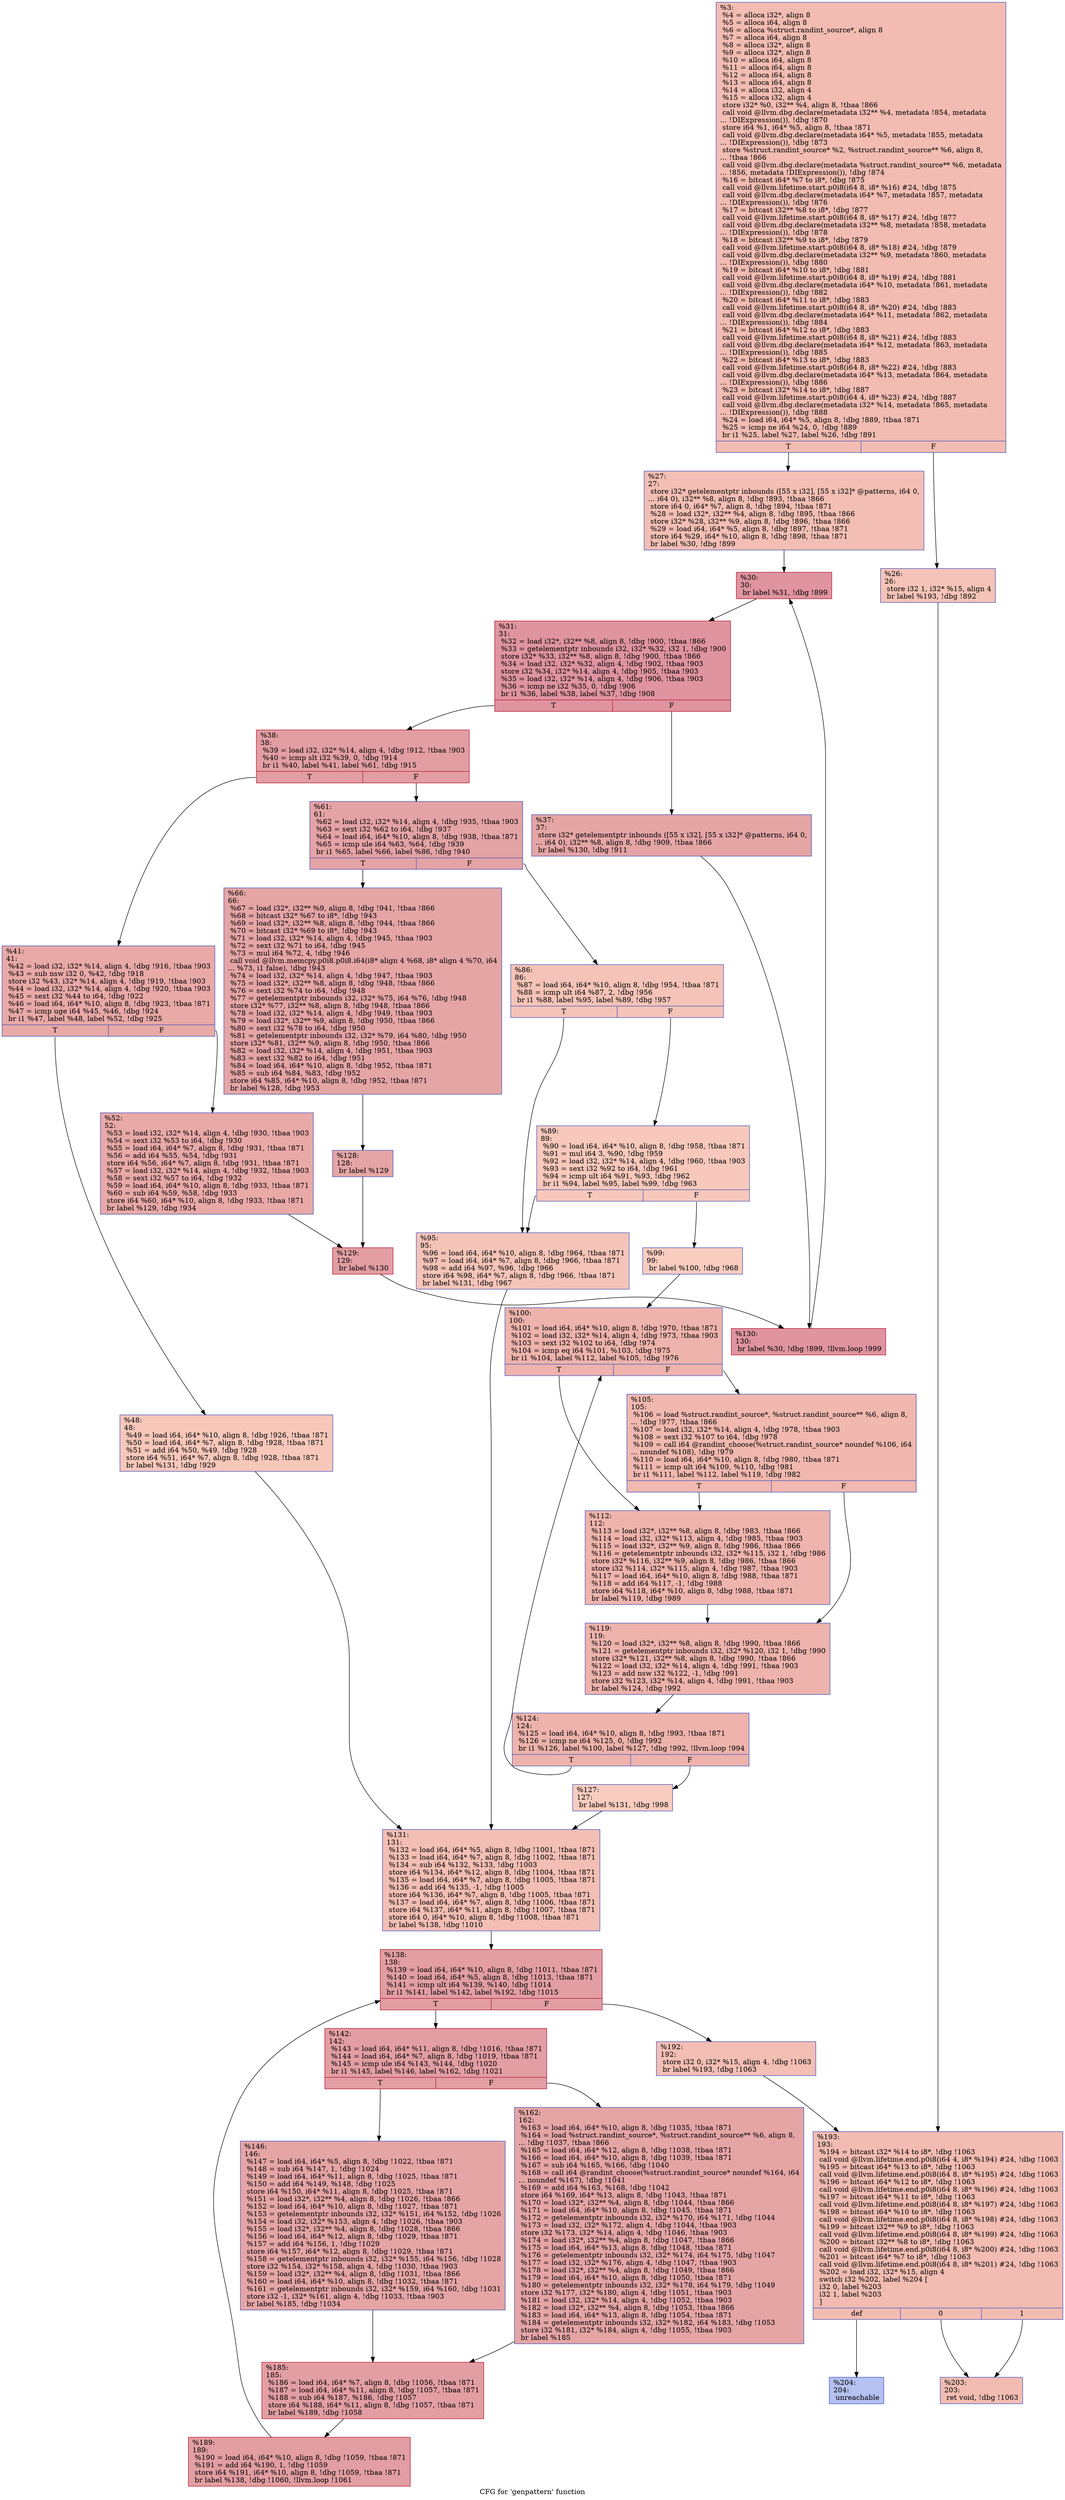 digraph "CFG for 'genpattern' function" {
	label="CFG for 'genpattern' function";

	Node0x2366260 [shape=record,color="#3d50c3ff", style=filled, fillcolor="#e1675170",label="{%3:\l  %4 = alloca i32*, align 8\l  %5 = alloca i64, align 8\l  %6 = alloca %struct.randint_source*, align 8\l  %7 = alloca i64, align 8\l  %8 = alloca i32*, align 8\l  %9 = alloca i32*, align 8\l  %10 = alloca i64, align 8\l  %11 = alloca i64, align 8\l  %12 = alloca i64, align 8\l  %13 = alloca i64, align 8\l  %14 = alloca i32, align 4\l  %15 = alloca i32, align 4\l  store i32* %0, i32** %4, align 8, !tbaa !866\l  call void @llvm.dbg.declare(metadata i32** %4, metadata !854, metadata\l... !DIExpression()), !dbg !870\l  store i64 %1, i64* %5, align 8, !tbaa !871\l  call void @llvm.dbg.declare(metadata i64* %5, metadata !855, metadata\l... !DIExpression()), !dbg !873\l  store %struct.randint_source* %2, %struct.randint_source** %6, align 8,\l... !tbaa !866\l  call void @llvm.dbg.declare(metadata %struct.randint_source** %6, metadata\l... !856, metadata !DIExpression()), !dbg !874\l  %16 = bitcast i64* %7 to i8*, !dbg !875\l  call void @llvm.lifetime.start.p0i8(i64 8, i8* %16) #24, !dbg !875\l  call void @llvm.dbg.declare(metadata i64* %7, metadata !857, metadata\l... !DIExpression()), !dbg !876\l  %17 = bitcast i32** %8 to i8*, !dbg !877\l  call void @llvm.lifetime.start.p0i8(i64 8, i8* %17) #24, !dbg !877\l  call void @llvm.dbg.declare(metadata i32** %8, metadata !858, metadata\l... !DIExpression()), !dbg !878\l  %18 = bitcast i32** %9 to i8*, !dbg !879\l  call void @llvm.lifetime.start.p0i8(i64 8, i8* %18) #24, !dbg !879\l  call void @llvm.dbg.declare(metadata i32** %9, metadata !860, metadata\l... !DIExpression()), !dbg !880\l  %19 = bitcast i64* %10 to i8*, !dbg !881\l  call void @llvm.lifetime.start.p0i8(i64 8, i8* %19) #24, !dbg !881\l  call void @llvm.dbg.declare(metadata i64* %10, metadata !861, metadata\l... !DIExpression()), !dbg !882\l  %20 = bitcast i64* %11 to i8*, !dbg !883\l  call void @llvm.lifetime.start.p0i8(i64 8, i8* %20) #24, !dbg !883\l  call void @llvm.dbg.declare(metadata i64* %11, metadata !862, metadata\l... !DIExpression()), !dbg !884\l  %21 = bitcast i64* %12 to i8*, !dbg !883\l  call void @llvm.lifetime.start.p0i8(i64 8, i8* %21) #24, !dbg !883\l  call void @llvm.dbg.declare(metadata i64* %12, metadata !863, metadata\l... !DIExpression()), !dbg !885\l  %22 = bitcast i64* %13 to i8*, !dbg !883\l  call void @llvm.lifetime.start.p0i8(i64 8, i8* %22) #24, !dbg !883\l  call void @llvm.dbg.declare(metadata i64* %13, metadata !864, metadata\l... !DIExpression()), !dbg !886\l  %23 = bitcast i32* %14 to i8*, !dbg !887\l  call void @llvm.lifetime.start.p0i8(i64 4, i8* %23) #24, !dbg !887\l  call void @llvm.dbg.declare(metadata i32* %14, metadata !865, metadata\l... !DIExpression()), !dbg !888\l  %24 = load i64, i64* %5, align 8, !dbg !889, !tbaa !871\l  %25 = icmp ne i64 %24, 0, !dbg !889\l  br i1 %25, label %27, label %26, !dbg !891\l|{<s0>T|<s1>F}}"];
	Node0x2366260:s0 -> Node0x2366300;
	Node0x2366260:s1 -> Node0x23662b0;
	Node0x23662b0 [shape=record,color="#3d50c3ff", style=filled, fillcolor="#e8765c70",label="{%26:\l26:                                               \l  store i32 1, i32* %15, align 4\l  br label %193, !dbg !892\l}"];
	Node0x23662b0 -> Node0x2366cb0;
	Node0x2366300 [shape=record,color="#3d50c3ff", style=filled, fillcolor="#e36c5570",label="{%27:\l27:                                               \l  store i32* getelementptr inbounds ([55 x i32], [55 x i32]* @patterns, i64 0,\l... i64 0), i32** %8, align 8, !dbg !893, !tbaa !866\l  store i64 0, i64* %7, align 8, !dbg !894, !tbaa !871\l  %28 = load i32*, i32** %4, align 8, !dbg !895, !tbaa !866\l  store i32* %28, i32** %9, align 8, !dbg !896, !tbaa !866\l  %29 = load i64, i64* %5, align 8, !dbg !897, !tbaa !871\l  store i64 %29, i64* %10, align 8, !dbg !898, !tbaa !871\l  br label %30, !dbg !899\l}"];
	Node0x2366300 -> Node0x2366350;
	Node0x2366350 [shape=record,color="#b70d28ff", style=filled, fillcolor="#b70d2870",label="{%30:\l30:                                               \l  br label %31, !dbg !899\l}"];
	Node0x2366350 -> Node0x23663a0;
	Node0x23663a0 [shape=record,color="#b70d28ff", style=filled, fillcolor="#b70d2870",label="{%31:\l31:                                               \l  %32 = load i32*, i32** %8, align 8, !dbg !900, !tbaa !866\l  %33 = getelementptr inbounds i32, i32* %32, i32 1, !dbg !900\l  store i32* %33, i32** %8, align 8, !dbg !900, !tbaa !866\l  %34 = load i32, i32* %32, align 4, !dbg !902, !tbaa !903\l  store i32 %34, i32* %14, align 4, !dbg !905, !tbaa !903\l  %35 = load i32, i32* %14, align 4, !dbg !906, !tbaa !903\l  %36 = icmp ne i32 %35, 0, !dbg !906\l  br i1 %36, label %38, label %37, !dbg !908\l|{<s0>T|<s1>F}}"];
	Node0x23663a0:s0 -> Node0x2366440;
	Node0x23663a0:s1 -> Node0x23663f0;
	Node0x23663f0 [shape=record,color="#3d50c3ff", style=filled, fillcolor="#c5333470",label="{%37:\l37:                                               \l  store i32* getelementptr inbounds ([55 x i32], [55 x i32]* @patterns, i64 0,\l... i64 0), i32** %8, align 8, !dbg !909, !tbaa !866\l  br label %130, !dbg !911\l}"];
	Node0x23663f0 -> Node0x23669e0;
	Node0x2366440 [shape=record,color="#b70d28ff", style=filled, fillcolor="#be242e70",label="{%38:\l38:                                               \l  %39 = load i32, i32* %14, align 4, !dbg !912, !tbaa !903\l  %40 = icmp slt i32 %39, 0, !dbg !914\l  br i1 %40, label %41, label %61, !dbg !915\l|{<s0>T|<s1>F}}"];
	Node0x2366440:s0 -> Node0x2366490;
	Node0x2366440:s1 -> Node0x2366580;
	Node0x2366490 [shape=record,color="#3d50c3ff", style=filled, fillcolor="#ca3b3770",label="{%41:\l41:                                               \l  %42 = load i32, i32* %14, align 4, !dbg !916, !tbaa !903\l  %43 = sub nsw i32 0, %42, !dbg !918\l  store i32 %43, i32* %14, align 4, !dbg !919, !tbaa !903\l  %44 = load i32, i32* %14, align 4, !dbg !920, !tbaa !903\l  %45 = sext i32 %44 to i64, !dbg !922\l  %46 = load i64, i64* %10, align 8, !dbg !923, !tbaa !871\l  %47 = icmp uge i64 %45, %46, !dbg !924\l  br i1 %47, label %48, label %52, !dbg !925\l|{<s0>T|<s1>F}}"];
	Node0x2366490:s0 -> Node0x23664e0;
	Node0x2366490:s1 -> Node0x2366530;
	Node0x23664e0 [shape=record,color="#3d50c3ff", style=filled, fillcolor="#ec7f6370",label="{%48:\l48:                                               \l  %49 = load i64, i64* %10, align 8, !dbg !926, !tbaa !871\l  %50 = load i64, i64* %7, align 8, !dbg !928, !tbaa !871\l  %51 = add i64 %50, %49, !dbg !928\l  store i64 %51, i64* %7, align 8, !dbg !928, !tbaa !871\l  br label %131, !dbg !929\l}"];
	Node0x23664e0 -> Node0x2366a30;
	Node0x2366530 [shape=record,color="#3d50c3ff", style=filled, fillcolor="#ca3b3770",label="{%52:\l52:                                               \l  %53 = load i32, i32* %14, align 4, !dbg !930, !tbaa !903\l  %54 = sext i32 %53 to i64, !dbg !930\l  %55 = load i64, i64* %7, align 8, !dbg !931, !tbaa !871\l  %56 = add i64 %55, %54, !dbg !931\l  store i64 %56, i64* %7, align 8, !dbg !931, !tbaa !871\l  %57 = load i32, i32* %14, align 4, !dbg !932, !tbaa !903\l  %58 = sext i32 %57 to i64, !dbg !932\l  %59 = load i64, i64* %10, align 8, !dbg !933, !tbaa !871\l  %60 = sub i64 %59, %58, !dbg !933\l  store i64 %60, i64* %10, align 8, !dbg !933, !tbaa !871\l  br label %129, !dbg !934\l}"];
	Node0x2366530 -> Node0x2366990;
	Node0x2366580 [shape=record,color="#3d50c3ff", style=filled, fillcolor="#c32e3170",label="{%61:\l61:                                               \l  %62 = load i32, i32* %14, align 4, !dbg !935, !tbaa !903\l  %63 = sext i32 %62 to i64, !dbg !937\l  %64 = load i64, i64* %10, align 8, !dbg !938, !tbaa !871\l  %65 = icmp ule i64 %63, %64, !dbg !939\l  br i1 %65, label %66, label %86, !dbg !940\l|{<s0>T|<s1>F}}"];
	Node0x2366580:s0 -> Node0x23665d0;
	Node0x2366580:s1 -> Node0x2366620;
	Node0x23665d0 [shape=record,color="#3d50c3ff", style=filled, fillcolor="#c5333470",label="{%66:\l66:                                               \l  %67 = load i32*, i32** %9, align 8, !dbg !941, !tbaa !866\l  %68 = bitcast i32* %67 to i8*, !dbg !943\l  %69 = load i32*, i32** %8, align 8, !dbg !944, !tbaa !866\l  %70 = bitcast i32* %69 to i8*, !dbg !943\l  %71 = load i32, i32* %14, align 4, !dbg !945, !tbaa !903\l  %72 = sext i32 %71 to i64, !dbg !945\l  %73 = mul i64 %72, 4, !dbg !946\l  call void @llvm.memcpy.p0i8.p0i8.i64(i8* align 4 %68, i8* align 4 %70, i64\l... %73, i1 false), !dbg !943\l  %74 = load i32, i32* %14, align 4, !dbg !947, !tbaa !903\l  %75 = load i32*, i32** %8, align 8, !dbg !948, !tbaa !866\l  %76 = sext i32 %74 to i64, !dbg !948\l  %77 = getelementptr inbounds i32, i32* %75, i64 %76, !dbg !948\l  store i32* %77, i32** %8, align 8, !dbg !948, !tbaa !866\l  %78 = load i32, i32* %14, align 4, !dbg !949, !tbaa !903\l  %79 = load i32*, i32** %9, align 8, !dbg !950, !tbaa !866\l  %80 = sext i32 %78 to i64, !dbg !950\l  %81 = getelementptr inbounds i32, i32* %79, i64 %80, !dbg !950\l  store i32* %81, i32** %9, align 8, !dbg !950, !tbaa !866\l  %82 = load i32, i32* %14, align 4, !dbg !951, !tbaa !903\l  %83 = sext i32 %82 to i64, !dbg !951\l  %84 = load i64, i64* %10, align 8, !dbg !952, !tbaa !871\l  %85 = sub i64 %84, %83, !dbg !952\l  store i64 %85, i64* %10, align 8, !dbg !952, !tbaa !871\l  br label %128, !dbg !953\l}"];
	Node0x23665d0 -> Node0x2366940;
	Node0x2366620 [shape=record,color="#3d50c3ff", style=filled, fillcolor="#e8765c70",label="{%86:\l86:                                               \l  %87 = load i64, i64* %10, align 8, !dbg !954, !tbaa !871\l  %88 = icmp ult i64 %87, 2, !dbg !956\l  br i1 %88, label %95, label %89, !dbg !957\l|{<s0>T|<s1>F}}"];
	Node0x2366620:s0 -> Node0x23666c0;
	Node0x2366620:s1 -> Node0x2366670;
	Node0x2366670 [shape=record,color="#3d50c3ff", style=filled, fillcolor="#ed836670",label="{%89:\l89:                                               \l  %90 = load i64, i64* %10, align 8, !dbg !958, !tbaa !871\l  %91 = mul i64 3, %90, !dbg !959\l  %92 = load i32, i32* %14, align 4, !dbg !960, !tbaa !903\l  %93 = sext i32 %92 to i64, !dbg !961\l  %94 = icmp ult i64 %91, %93, !dbg !962\l  br i1 %94, label %95, label %99, !dbg !963\l|{<s0>T|<s1>F}}"];
	Node0x2366670:s0 -> Node0x23666c0;
	Node0x2366670:s1 -> Node0x2366710;
	Node0x23666c0 [shape=record,color="#3d50c3ff", style=filled, fillcolor="#e97a5f70",label="{%95:\l95:                                               \l  %96 = load i64, i64* %10, align 8, !dbg !964, !tbaa !871\l  %97 = load i64, i64* %7, align 8, !dbg !966, !tbaa !871\l  %98 = add i64 %97, %96, !dbg !966\l  store i64 %98, i64* %7, align 8, !dbg !966, !tbaa !871\l  br label %131, !dbg !967\l}"];
	Node0x23666c0 -> Node0x2366a30;
	Node0x2366710 [shape=record,color="#3d50c3ff", style=filled, fillcolor="#f08b6e70",label="{%99:\l99:                                               \l  br label %100, !dbg !968\l}"];
	Node0x2366710 -> Node0x2366760;
	Node0x2366760 [shape=record,color="#3d50c3ff", style=filled, fillcolor="#d6524470",label="{%100:\l100:                                              \l  %101 = load i64, i64* %10, align 8, !dbg !970, !tbaa !871\l  %102 = load i32, i32* %14, align 4, !dbg !973, !tbaa !903\l  %103 = sext i32 %102 to i64, !dbg !974\l  %104 = icmp eq i64 %101, %103, !dbg !975\l  br i1 %104, label %112, label %105, !dbg !976\l|{<s0>T|<s1>F}}"];
	Node0x2366760:s0 -> Node0x2366800;
	Node0x2366760:s1 -> Node0x23667b0;
	Node0x23667b0 [shape=record,color="#3d50c3ff", style=filled, fillcolor="#dc5d4a70",label="{%105:\l105:                                              \l  %106 = load %struct.randint_source*, %struct.randint_source** %6, align 8,\l... !dbg !977, !tbaa !866\l  %107 = load i32, i32* %14, align 4, !dbg !978, !tbaa !903\l  %108 = sext i32 %107 to i64, !dbg !978\l  %109 = call i64 @randint_choose(%struct.randint_source* noundef %106, i64\l... noundef %108), !dbg !979\l  %110 = load i64, i64* %10, align 8, !dbg !980, !tbaa !871\l  %111 = icmp ult i64 %109, %110, !dbg !981\l  br i1 %111, label %112, label %119, !dbg !982\l|{<s0>T|<s1>F}}"];
	Node0x23667b0:s0 -> Node0x2366800;
	Node0x23667b0:s1 -> Node0x2366850;
	Node0x2366800 [shape=record,color="#3d50c3ff", style=filled, fillcolor="#d8564670",label="{%112:\l112:                                              \l  %113 = load i32*, i32** %8, align 8, !dbg !983, !tbaa !866\l  %114 = load i32, i32* %113, align 4, !dbg !985, !tbaa !903\l  %115 = load i32*, i32** %9, align 8, !dbg !986, !tbaa !866\l  %116 = getelementptr inbounds i32, i32* %115, i32 1, !dbg !986\l  store i32* %116, i32** %9, align 8, !dbg !986, !tbaa !866\l  store i32 %114, i32* %115, align 4, !dbg !987, !tbaa !903\l  %117 = load i64, i64* %10, align 8, !dbg !988, !tbaa !871\l  %118 = add i64 %117, -1, !dbg !988\l  store i64 %118, i64* %10, align 8, !dbg !988, !tbaa !871\l  br label %119, !dbg !989\l}"];
	Node0x2366800 -> Node0x2366850;
	Node0x2366850 [shape=record,color="#3d50c3ff", style=filled, fillcolor="#d6524470",label="{%119:\l119:                                              \l  %120 = load i32*, i32** %8, align 8, !dbg !990, !tbaa !866\l  %121 = getelementptr inbounds i32, i32* %120, i32 1, !dbg !990\l  store i32* %121, i32** %8, align 8, !dbg !990, !tbaa !866\l  %122 = load i32, i32* %14, align 4, !dbg !991, !tbaa !903\l  %123 = add nsw i32 %122, -1, !dbg !991\l  store i32 %123, i32* %14, align 4, !dbg !991, !tbaa !903\l  br label %124, !dbg !992\l}"];
	Node0x2366850 -> Node0x23668a0;
	Node0x23668a0 [shape=record,color="#3d50c3ff", style=filled, fillcolor="#d6524470",label="{%124:\l124:                                              \l  %125 = load i64, i64* %10, align 8, !dbg !993, !tbaa !871\l  %126 = icmp ne i64 %125, 0, !dbg !992\l  br i1 %126, label %100, label %127, !dbg !992, !llvm.loop !994\l|{<s0>T|<s1>F}}"];
	Node0x23668a0:s0 -> Node0x2366760;
	Node0x23668a0:s1 -> Node0x23668f0;
	Node0x23668f0 [shape=record,color="#3d50c3ff", style=filled, fillcolor="#f08b6e70",label="{%127:\l127:                                              \l  br label %131, !dbg !998\l}"];
	Node0x23668f0 -> Node0x2366a30;
	Node0x2366940 [shape=record,color="#3d50c3ff", style=filled, fillcolor="#c5333470",label="{%128:\l128:                                              \l  br label %129\l}"];
	Node0x2366940 -> Node0x2366990;
	Node0x2366990 [shape=record,color="#b70d28ff", style=filled, fillcolor="#be242e70",label="{%129:\l129:                                              \l  br label %130\l}"];
	Node0x2366990 -> Node0x23669e0;
	Node0x23669e0 [shape=record,color="#b70d28ff", style=filled, fillcolor="#b70d2870",label="{%130:\l130:                                              \l  br label %30, !dbg !899, !llvm.loop !999\l}"];
	Node0x23669e0 -> Node0x2366350;
	Node0x2366a30 [shape=record,color="#3d50c3ff", style=filled, fillcolor="#e36c5570",label="{%131:\l131:                                              \l  %132 = load i64, i64* %5, align 8, !dbg !1001, !tbaa !871\l  %133 = load i64, i64* %7, align 8, !dbg !1002, !tbaa !871\l  %134 = sub i64 %132, %133, !dbg !1003\l  store i64 %134, i64* %12, align 8, !dbg !1004, !tbaa !871\l  %135 = load i64, i64* %7, align 8, !dbg !1005, !tbaa !871\l  %136 = add i64 %135, -1, !dbg !1005\l  store i64 %136, i64* %7, align 8, !dbg !1005, !tbaa !871\l  %137 = load i64, i64* %7, align 8, !dbg !1006, !tbaa !871\l  store i64 %137, i64* %11, align 8, !dbg !1007, !tbaa !871\l  store i64 0, i64* %10, align 8, !dbg !1008, !tbaa !871\l  br label %138, !dbg !1010\l}"];
	Node0x2366a30 -> Node0x2366a80;
	Node0x2366a80 [shape=record,color="#b70d28ff", style=filled, fillcolor="#be242e70",label="{%138:\l138:                                              \l  %139 = load i64, i64* %10, align 8, !dbg !1011, !tbaa !871\l  %140 = load i64, i64* %5, align 8, !dbg !1013, !tbaa !871\l  %141 = icmp ult i64 %139, %140, !dbg !1014\l  br i1 %141, label %142, label %192, !dbg !1015\l|{<s0>T|<s1>F}}"];
	Node0x2366a80:s0 -> Node0x2366ad0;
	Node0x2366a80:s1 -> Node0x2366c60;
	Node0x2366ad0 [shape=record,color="#b70d28ff", style=filled, fillcolor="#be242e70",label="{%142:\l142:                                              \l  %143 = load i64, i64* %11, align 8, !dbg !1016, !tbaa !871\l  %144 = load i64, i64* %7, align 8, !dbg !1019, !tbaa !871\l  %145 = icmp ule i64 %143, %144, !dbg !1020\l  br i1 %145, label %146, label %162, !dbg !1021\l|{<s0>T|<s1>F}}"];
	Node0x2366ad0:s0 -> Node0x2366b20;
	Node0x2366ad0:s1 -> Node0x2366b70;
	Node0x2366b20 [shape=record,color="#3d50c3ff", style=filled, fillcolor="#c5333470",label="{%146:\l146:                                              \l  %147 = load i64, i64* %5, align 8, !dbg !1022, !tbaa !871\l  %148 = sub i64 %147, 1, !dbg !1024\l  %149 = load i64, i64* %11, align 8, !dbg !1025, !tbaa !871\l  %150 = add i64 %149, %148, !dbg !1025\l  store i64 %150, i64* %11, align 8, !dbg !1025, !tbaa !871\l  %151 = load i32*, i32** %4, align 8, !dbg !1026, !tbaa !866\l  %152 = load i64, i64* %10, align 8, !dbg !1027, !tbaa !871\l  %153 = getelementptr inbounds i32, i32* %151, i64 %152, !dbg !1026\l  %154 = load i32, i32* %153, align 4, !dbg !1026, !tbaa !903\l  %155 = load i32*, i32** %4, align 8, !dbg !1028, !tbaa !866\l  %156 = load i64, i64* %12, align 8, !dbg !1029, !tbaa !871\l  %157 = add i64 %156, 1, !dbg !1029\l  store i64 %157, i64* %12, align 8, !dbg !1029, !tbaa !871\l  %158 = getelementptr inbounds i32, i32* %155, i64 %156, !dbg !1028\l  store i32 %154, i32* %158, align 4, !dbg !1030, !tbaa !903\l  %159 = load i32*, i32** %4, align 8, !dbg !1031, !tbaa !866\l  %160 = load i64, i64* %10, align 8, !dbg !1032, !tbaa !871\l  %161 = getelementptr inbounds i32, i32* %159, i64 %160, !dbg !1031\l  store i32 -1, i32* %161, align 4, !dbg !1033, !tbaa !903\l  br label %185, !dbg !1034\l}"];
	Node0x2366b20 -> Node0x2366bc0;
	Node0x2366b70 [shape=record,color="#3d50c3ff", style=filled, fillcolor="#c5333470",label="{%162:\l162:                                              \l  %163 = load i64, i64* %10, align 8, !dbg !1035, !tbaa !871\l  %164 = load %struct.randint_source*, %struct.randint_source** %6, align 8,\l... !dbg !1037, !tbaa !866\l  %165 = load i64, i64* %12, align 8, !dbg !1038, !tbaa !871\l  %166 = load i64, i64* %10, align 8, !dbg !1039, !tbaa !871\l  %167 = sub i64 %165, %166, !dbg !1040\l  %168 = call i64 @randint_choose(%struct.randint_source* noundef %164, i64\l... noundef %167), !dbg !1041\l  %169 = add i64 %163, %168, !dbg !1042\l  store i64 %169, i64* %13, align 8, !dbg !1043, !tbaa !871\l  %170 = load i32*, i32** %4, align 8, !dbg !1044, !tbaa !866\l  %171 = load i64, i64* %10, align 8, !dbg !1045, !tbaa !871\l  %172 = getelementptr inbounds i32, i32* %170, i64 %171, !dbg !1044\l  %173 = load i32, i32* %172, align 4, !dbg !1044, !tbaa !903\l  store i32 %173, i32* %14, align 4, !dbg !1046, !tbaa !903\l  %174 = load i32*, i32** %4, align 8, !dbg !1047, !tbaa !866\l  %175 = load i64, i64* %13, align 8, !dbg !1048, !tbaa !871\l  %176 = getelementptr inbounds i32, i32* %174, i64 %175, !dbg !1047\l  %177 = load i32, i32* %176, align 4, !dbg !1047, !tbaa !903\l  %178 = load i32*, i32** %4, align 8, !dbg !1049, !tbaa !866\l  %179 = load i64, i64* %10, align 8, !dbg !1050, !tbaa !871\l  %180 = getelementptr inbounds i32, i32* %178, i64 %179, !dbg !1049\l  store i32 %177, i32* %180, align 4, !dbg !1051, !tbaa !903\l  %181 = load i32, i32* %14, align 4, !dbg !1052, !tbaa !903\l  %182 = load i32*, i32** %4, align 8, !dbg !1053, !tbaa !866\l  %183 = load i64, i64* %13, align 8, !dbg !1054, !tbaa !871\l  %184 = getelementptr inbounds i32, i32* %182, i64 %183, !dbg !1053\l  store i32 %181, i32* %184, align 4, !dbg !1055, !tbaa !903\l  br label %185\l}"];
	Node0x2366b70 -> Node0x2366bc0;
	Node0x2366bc0 [shape=record,color="#b70d28ff", style=filled, fillcolor="#be242e70",label="{%185:\l185:                                              \l  %186 = load i64, i64* %7, align 8, !dbg !1056, !tbaa !871\l  %187 = load i64, i64* %11, align 8, !dbg !1057, !tbaa !871\l  %188 = sub i64 %187, %186, !dbg !1057\l  store i64 %188, i64* %11, align 8, !dbg !1057, !tbaa !871\l  br label %189, !dbg !1058\l}"];
	Node0x2366bc0 -> Node0x2366c10;
	Node0x2366c10 [shape=record,color="#b70d28ff", style=filled, fillcolor="#be242e70",label="{%189:\l189:                                              \l  %190 = load i64, i64* %10, align 8, !dbg !1059, !tbaa !871\l  %191 = add i64 %190, 1, !dbg !1059\l  store i64 %191, i64* %10, align 8, !dbg !1059, !tbaa !871\l  br label %138, !dbg !1060, !llvm.loop !1061\l}"];
	Node0x2366c10 -> Node0x2366a80;
	Node0x2366c60 [shape=record,color="#3d50c3ff", style=filled, fillcolor="#e36c5570",label="{%192:\l192:                                              \l  store i32 0, i32* %15, align 4, !dbg !1063\l  br label %193, !dbg !1063\l}"];
	Node0x2366c60 -> Node0x2366cb0;
	Node0x2366cb0 [shape=record,color="#3d50c3ff", style=filled, fillcolor="#e1675170",label="{%193:\l193:                                              \l  %194 = bitcast i32* %14 to i8*, !dbg !1063\l  call void @llvm.lifetime.end.p0i8(i64 4, i8* %194) #24, !dbg !1063\l  %195 = bitcast i64* %13 to i8*, !dbg !1063\l  call void @llvm.lifetime.end.p0i8(i64 8, i8* %195) #24, !dbg !1063\l  %196 = bitcast i64* %12 to i8*, !dbg !1063\l  call void @llvm.lifetime.end.p0i8(i64 8, i8* %196) #24, !dbg !1063\l  %197 = bitcast i64* %11 to i8*, !dbg !1063\l  call void @llvm.lifetime.end.p0i8(i64 8, i8* %197) #24, !dbg !1063\l  %198 = bitcast i64* %10 to i8*, !dbg !1063\l  call void @llvm.lifetime.end.p0i8(i64 8, i8* %198) #24, !dbg !1063\l  %199 = bitcast i32** %9 to i8*, !dbg !1063\l  call void @llvm.lifetime.end.p0i8(i64 8, i8* %199) #24, !dbg !1063\l  %200 = bitcast i32** %8 to i8*, !dbg !1063\l  call void @llvm.lifetime.end.p0i8(i64 8, i8* %200) #24, !dbg !1063\l  %201 = bitcast i64* %7 to i8*, !dbg !1063\l  call void @llvm.lifetime.end.p0i8(i64 8, i8* %201) #24, !dbg !1063\l  %202 = load i32, i32* %15, align 4\l  switch i32 %202, label %204 [\l    i32 0, label %203\l    i32 1, label %203\l  ]\l|{<s0>def|<s1>0|<s2>1}}"];
	Node0x2366cb0:s0 -> Node0x2366d50;
	Node0x2366cb0:s1 -> Node0x2366d00;
	Node0x2366cb0:s2 -> Node0x2366d00;
	Node0x2366d00 [shape=record,color="#3d50c3ff", style=filled, fillcolor="#e1675170",label="{%203:\l203:                                              \l  ret void, !dbg !1063\l}"];
	Node0x2366d50 [shape=record,color="#3d50c3ff", style=filled, fillcolor="#5572df70",label="{%204:\l204:                                              \l  unreachable\l}"];
}
